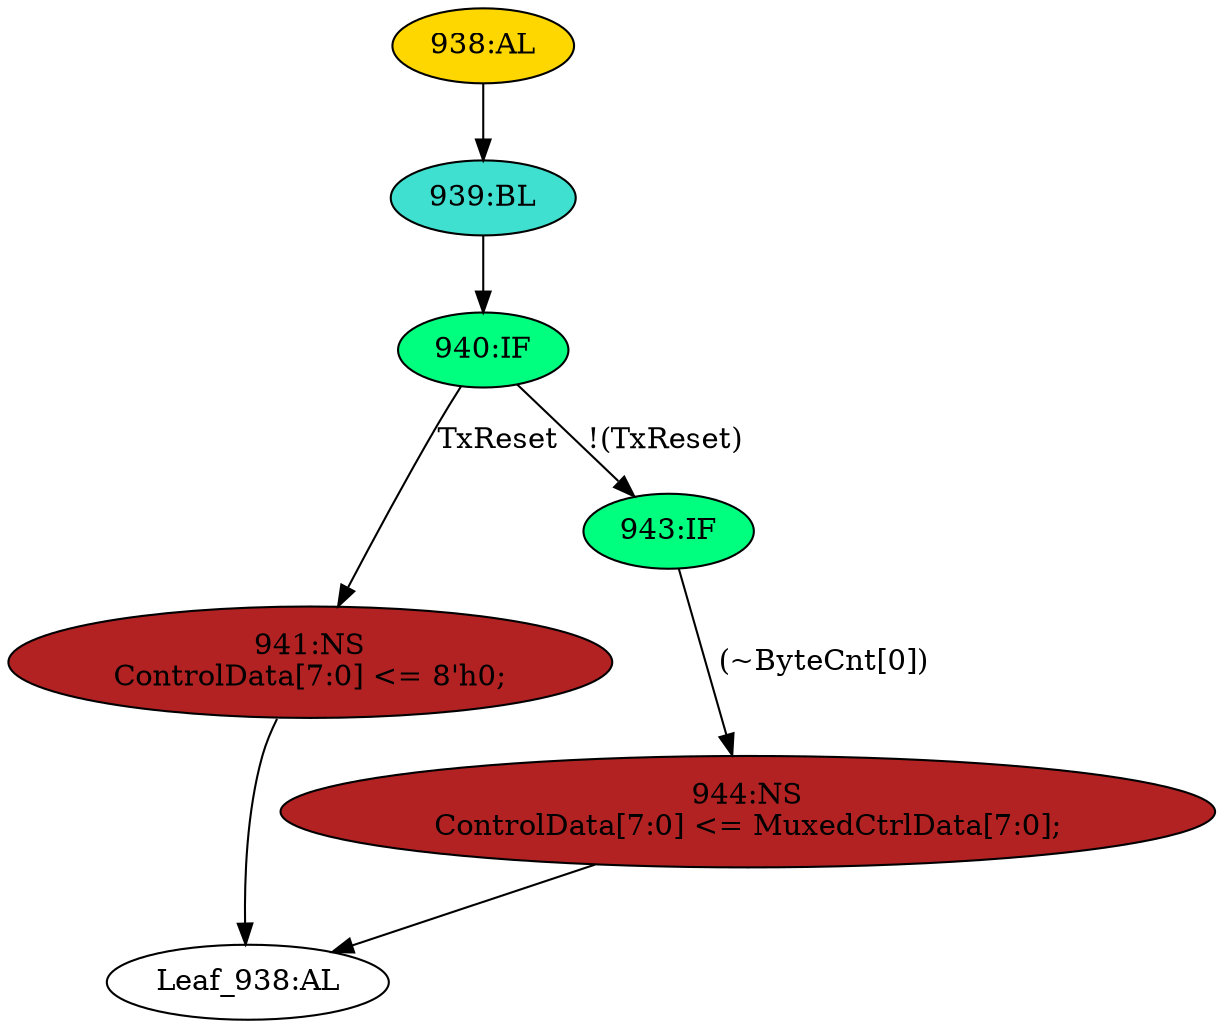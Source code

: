 strict digraph "" {
	node [label="\N"];
	"939:BL"	 [ast="<pyverilog.vparser.ast.Block object at 0x7f83b37bc3d0>",
		fillcolor=turquoise,
		label="939:BL",
		statements="[]",
		style=filled,
		typ=Block];
	"940:IF"	 [ast="<pyverilog.vparser.ast.IfStatement object at 0x7f83b37bc410>",
		fillcolor=springgreen,
		label="940:IF",
		statements="[]",
		style=filled,
		typ=IfStatement];
	"939:BL" -> "940:IF"	 [cond="[]",
		lineno=None];
	"941:NS"	 [ast="<pyverilog.vparser.ast.NonblockingSubstitution object at 0x7f83b37bc8d0>",
		fillcolor=firebrick,
		label="941:NS
ControlData[7:0] <= 8'h0;",
		statements="[<pyverilog.vparser.ast.NonblockingSubstitution object at 0x7f83b37bc8d0>]",
		style=filled,
		typ=NonblockingSubstitution];
	"Leaf_938:AL"	 [def_var="['ControlData']",
		label="Leaf_938:AL"];
	"941:NS" -> "Leaf_938:AL"	 [cond="[]",
		lineno=None];
	"943:IF"	 [ast="<pyverilog.vparser.ast.IfStatement object at 0x7f83b37bc490>",
		fillcolor=springgreen,
		label="943:IF",
		statements="[]",
		style=filled,
		typ=IfStatement];
	"944:NS"	 [ast="<pyverilog.vparser.ast.NonblockingSubstitution object at 0x7f83b37bc450>",
		fillcolor=firebrick,
		label="944:NS
ControlData[7:0] <= MuxedCtrlData[7:0];",
		statements="[<pyverilog.vparser.ast.NonblockingSubstitution object at 0x7f83b37bc450>]",
		style=filled,
		typ=NonblockingSubstitution];
	"943:IF" -> "944:NS"	 [cond="['ByteCnt']",
		label="(~ByteCnt[0])",
		lineno=943];
	"944:NS" -> "Leaf_938:AL"	 [cond="[]",
		lineno=None];
	"938:AL"	 [ast="<pyverilog.vparser.ast.Always object at 0x7f83b37bcad0>",
		clk_sens=True,
		fillcolor=gold,
		label="938:AL",
		sens="['MTxClk', 'TxReset']",
		statements="[]",
		style=filled,
		typ=Always,
		use_var="['MuxedCtrlData', 'ByteCnt', 'TxReset']"];
	"938:AL" -> "939:BL"	 [cond="[]",
		lineno=None];
	"940:IF" -> "941:NS"	 [cond="['TxReset']",
		label=TxReset,
		lineno=940];
	"940:IF" -> "943:IF"	 [cond="['TxReset']",
		label="!(TxReset)",
		lineno=940];
}
